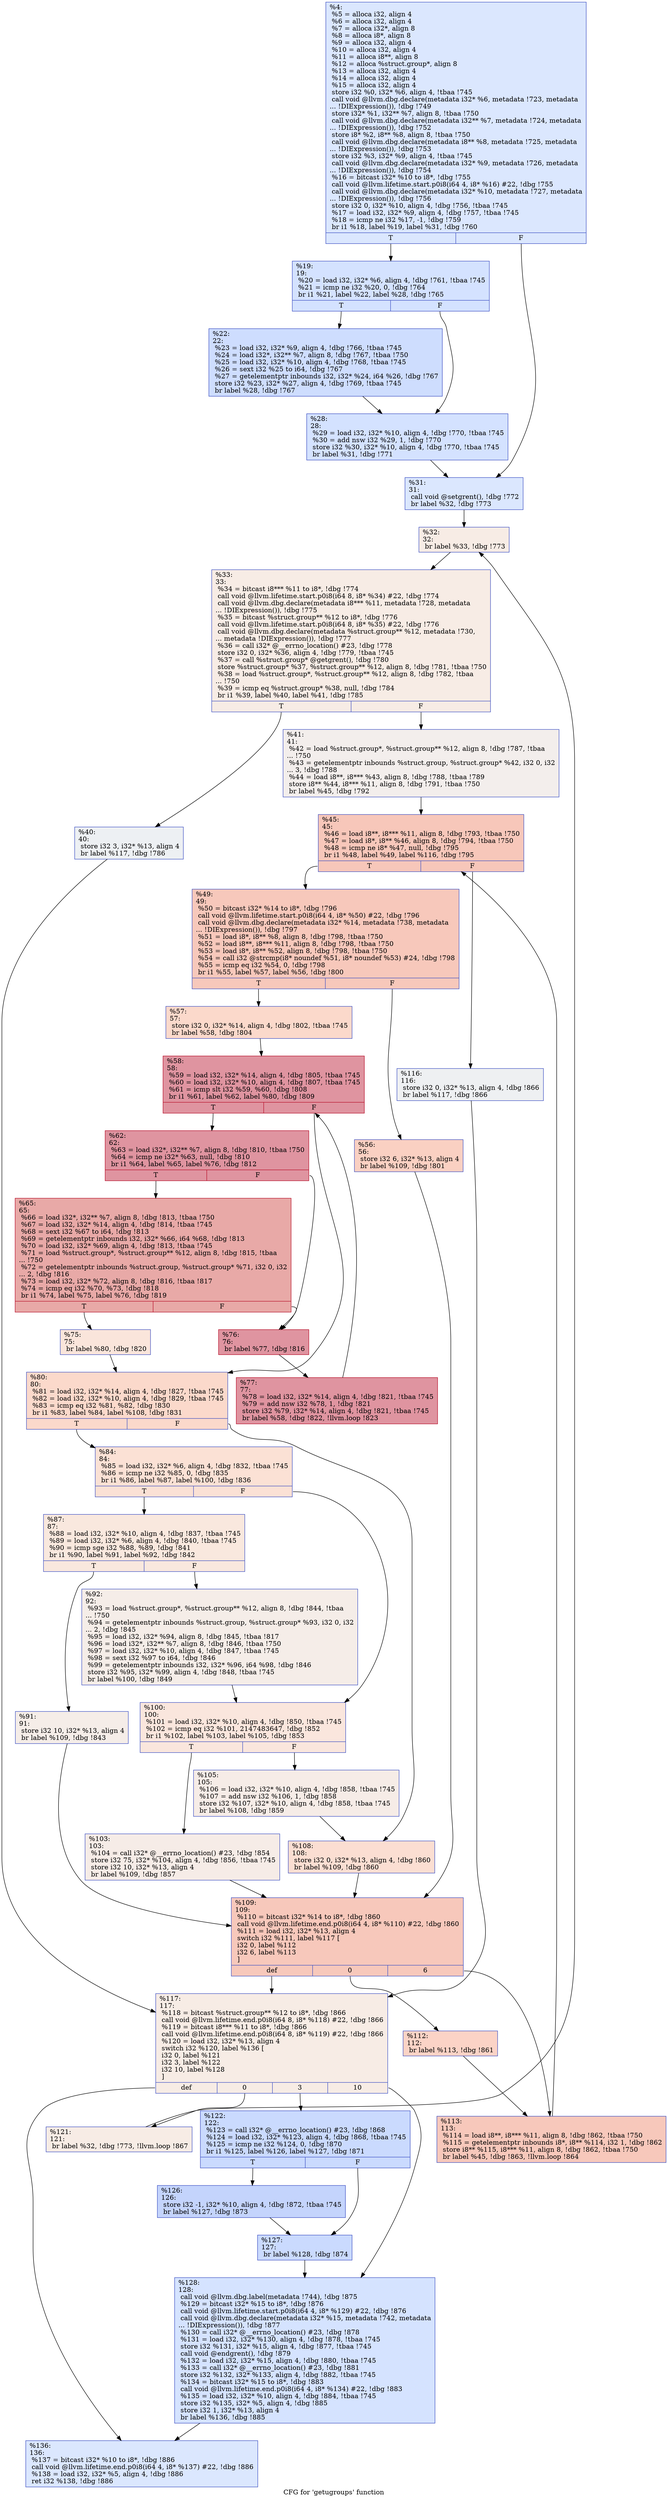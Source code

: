 digraph "CFG for 'getugroups' function" {
	label="CFG for 'getugroups' function";

	Node0x11bba30 [shape=record,color="#3d50c3ff", style=filled, fillcolor="#aec9fc70",label="{%4:\l  %5 = alloca i32, align 4\l  %6 = alloca i32, align 4\l  %7 = alloca i32*, align 8\l  %8 = alloca i8*, align 8\l  %9 = alloca i32, align 4\l  %10 = alloca i32, align 4\l  %11 = alloca i8**, align 8\l  %12 = alloca %struct.group*, align 8\l  %13 = alloca i32, align 4\l  %14 = alloca i32, align 4\l  %15 = alloca i32, align 4\l  store i32 %0, i32* %6, align 4, !tbaa !745\l  call void @llvm.dbg.declare(metadata i32* %6, metadata !723, metadata\l... !DIExpression()), !dbg !749\l  store i32* %1, i32** %7, align 8, !tbaa !750\l  call void @llvm.dbg.declare(metadata i32** %7, metadata !724, metadata\l... !DIExpression()), !dbg !752\l  store i8* %2, i8** %8, align 8, !tbaa !750\l  call void @llvm.dbg.declare(metadata i8** %8, metadata !725, metadata\l... !DIExpression()), !dbg !753\l  store i32 %3, i32* %9, align 4, !tbaa !745\l  call void @llvm.dbg.declare(metadata i32* %9, metadata !726, metadata\l... !DIExpression()), !dbg !754\l  %16 = bitcast i32* %10 to i8*, !dbg !755\l  call void @llvm.lifetime.start.p0i8(i64 4, i8* %16) #22, !dbg !755\l  call void @llvm.dbg.declare(metadata i32* %10, metadata !727, metadata\l... !DIExpression()), !dbg !756\l  store i32 0, i32* %10, align 4, !dbg !756, !tbaa !745\l  %17 = load i32, i32* %9, align 4, !dbg !757, !tbaa !745\l  %18 = icmp ne i32 %17, -1, !dbg !759\l  br i1 %18, label %19, label %31, !dbg !760\l|{<s0>T|<s1>F}}"];
	Node0x11bba30:s0 -> Node0x11bbbc0;
	Node0x11bba30:s1 -> Node0x11bbcb0;
	Node0x11bbbc0 [shape=record,color="#3d50c3ff", style=filled, fillcolor="#9ebeff70",label="{%19:\l19:                                               \l  %20 = load i32, i32* %6, align 4, !dbg !761, !tbaa !745\l  %21 = icmp ne i32 %20, 0, !dbg !764\l  br i1 %21, label %22, label %28, !dbg !765\l|{<s0>T|<s1>F}}"];
	Node0x11bbbc0:s0 -> Node0x11bbc10;
	Node0x11bbbc0:s1 -> Node0x11bbc60;
	Node0x11bbc10 [shape=record,color="#3d50c3ff", style=filled, fillcolor="#8fb1fe70",label="{%22:\l22:                                               \l  %23 = load i32, i32* %9, align 4, !dbg !766, !tbaa !745\l  %24 = load i32*, i32** %7, align 8, !dbg !767, !tbaa !750\l  %25 = load i32, i32* %10, align 4, !dbg !768, !tbaa !745\l  %26 = sext i32 %25 to i64, !dbg !767\l  %27 = getelementptr inbounds i32, i32* %24, i64 %26, !dbg !767\l  store i32 %23, i32* %27, align 4, !dbg !769, !tbaa !745\l  br label %28, !dbg !767\l}"];
	Node0x11bbc10 -> Node0x11bbc60;
	Node0x11bbc60 [shape=record,color="#3d50c3ff", style=filled, fillcolor="#9ebeff70",label="{%28:\l28:                                               \l  %29 = load i32, i32* %10, align 4, !dbg !770, !tbaa !745\l  %30 = add nsw i32 %29, 1, !dbg !770\l  store i32 %30, i32* %10, align 4, !dbg !770, !tbaa !745\l  br label %31, !dbg !771\l}"];
	Node0x11bbc60 -> Node0x11bbcb0;
	Node0x11bbcb0 [shape=record,color="#3d50c3ff", style=filled, fillcolor="#aec9fc70",label="{%31:\l31:                                               \l  call void @setgrent(), !dbg !772\l  br label %32, !dbg !773\l}"];
	Node0x11bbcb0 -> Node0x11bbd00;
	Node0x11bbd00 [shape=record,color="#3d50c3ff", style=filled, fillcolor="#ecd3c570",label="{%32:\l32:                                               \l  br label %33, !dbg !773\l}"];
	Node0x11bbd00 -> Node0x11bbd50;
	Node0x11bbd50 [shape=record,color="#3d50c3ff", style=filled, fillcolor="#ecd3c570",label="{%33:\l33:                                               \l  %34 = bitcast i8*** %11 to i8*, !dbg !774\l  call void @llvm.lifetime.start.p0i8(i64 8, i8* %34) #22, !dbg !774\l  call void @llvm.dbg.declare(metadata i8*** %11, metadata !728, metadata\l... !DIExpression()), !dbg !775\l  %35 = bitcast %struct.group** %12 to i8*, !dbg !776\l  call void @llvm.lifetime.start.p0i8(i64 8, i8* %35) #22, !dbg !776\l  call void @llvm.dbg.declare(metadata %struct.group** %12, metadata !730,\l... metadata !DIExpression()), !dbg !777\l  %36 = call i32* @__errno_location() #23, !dbg !778\l  store i32 0, i32* %36, align 4, !dbg !779, !tbaa !745\l  %37 = call %struct.group* @getgrent(), !dbg !780\l  store %struct.group* %37, %struct.group** %12, align 8, !dbg !781, !tbaa !750\l  %38 = load %struct.group*, %struct.group** %12, align 8, !dbg !782, !tbaa\l... !750\l  %39 = icmp eq %struct.group* %38, null, !dbg !784\l  br i1 %39, label %40, label %41, !dbg !785\l|{<s0>T|<s1>F}}"];
	Node0x11bbd50:s0 -> Node0x11bbda0;
	Node0x11bbd50:s1 -> Node0x11bbdf0;
	Node0x11bbda0 [shape=record,color="#3d50c3ff", style=filled, fillcolor="#d6dce470",label="{%40:\l40:                                               \l  store i32 3, i32* %13, align 4\l  br label %117, !dbg !786\l}"];
	Node0x11bbda0 -> Node0x11bc570;
	Node0x11bbdf0 [shape=record,color="#3d50c3ff", style=filled, fillcolor="#e3d9d370",label="{%41:\l41:                                               \l  %42 = load %struct.group*, %struct.group** %12, align 8, !dbg !787, !tbaa\l... !750\l  %43 = getelementptr inbounds %struct.group, %struct.group* %42, i32 0, i32\l... 3, !dbg !788\l  %44 = load i8**, i8*** %43, align 8, !dbg !788, !tbaa !789\l  store i8** %44, i8*** %11, align 8, !dbg !791, !tbaa !750\l  br label %45, !dbg !792\l}"];
	Node0x11bbdf0 -> Node0x11bbe40;
	Node0x11bbe40 [shape=record,color="#3d50c3ff", style=filled, fillcolor="#ec7f6370",label="{%45:\l45:                                               \l  %46 = load i8**, i8*** %11, align 8, !dbg !793, !tbaa !750\l  %47 = load i8*, i8** %46, align 8, !dbg !794, !tbaa !750\l  %48 = icmp ne i8* %47, null, !dbg !795\l  br i1 %48, label %49, label %116, !dbg !795\l|{<s0>T|<s1>F}}"];
	Node0x11bbe40:s0 -> Node0x11bbe90;
	Node0x11bbe40:s1 -> Node0x11bc520;
	Node0x11bbe90 [shape=record,color="#3d50c3ff", style=filled, fillcolor="#ed836670",label="{%49:\l49:                                               \l  %50 = bitcast i32* %14 to i8*, !dbg !796\l  call void @llvm.lifetime.start.p0i8(i64 4, i8* %50) #22, !dbg !796\l  call void @llvm.dbg.declare(metadata i32* %14, metadata !738, metadata\l... !DIExpression()), !dbg !797\l  %51 = load i8*, i8** %8, align 8, !dbg !798, !tbaa !750\l  %52 = load i8**, i8*** %11, align 8, !dbg !798, !tbaa !750\l  %53 = load i8*, i8** %52, align 8, !dbg !798, !tbaa !750\l  %54 = call i32 @strcmp(i8* noundef %51, i8* noundef %53) #24, !dbg !798\l  %55 = icmp eq i32 %54, 0, !dbg !798\l  br i1 %55, label %57, label %56, !dbg !800\l|{<s0>T|<s1>F}}"];
	Node0x11bbe90:s0 -> Node0x11bbf30;
	Node0x11bbe90:s1 -> Node0x11bbee0;
	Node0x11bbee0 [shape=record,color="#3d50c3ff", style=filled, fillcolor="#f3947570",label="{%56:\l56:                                               \l  store i32 6, i32* %13, align 4\l  br label %109, !dbg !801\l}"];
	Node0x11bbee0 -> Node0x11bc430;
	Node0x11bbf30 [shape=record,color="#3d50c3ff", style=filled, fillcolor="#f7a88970",label="{%57:\l57:                                               \l  store i32 0, i32* %14, align 4, !dbg !802, !tbaa !745\l  br label %58, !dbg !804\l}"];
	Node0x11bbf30 -> Node0x11bbf80;
	Node0x11bbf80 [shape=record,color="#b70d28ff", style=filled, fillcolor="#b70d2870",label="{%58:\l58:                                               \l  %59 = load i32, i32* %14, align 4, !dbg !805, !tbaa !745\l  %60 = load i32, i32* %10, align 4, !dbg !807, !tbaa !745\l  %61 = icmp slt i32 %59, %60, !dbg !808\l  br i1 %61, label %62, label %80, !dbg !809\l|{<s0>T|<s1>F}}"];
	Node0x11bbf80:s0 -> Node0x11bbfd0;
	Node0x11bbf80:s1 -> Node0x11bc160;
	Node0x11bbfd0 [shape=record,color="#b70d28ff", style=filled, fillcolor="#b70d2870",label="{%62:\l62:                                               \l  %63 = load i32*, i32** %7, align 8, !dbg !810, !tbaa !750\l  %64 = icmp ne i32* %63, null, !dbg !810\l  br i1 %64, label %65, label %76, !dbg !812\l|{<s0>T|<s1>F}}"];
	Node0x11bbfd0:s0 -> Node0x11bc020;
	Node0x11bbfd0:s1 -> Node0x11bc0c0;
	Node0x11bc020 [shape=record,color="#b70d28ff", style=filled, fillcolor="#ca3b3770",label="{%65:\l65:                                               \l  %66 = load i32*, i32** %7, align 8, !dbg !813, !tbaa !750\l  %67 = load i32, i32* %14, align 4, !dbg !814, !tbaa !745\l  %68 = sext i32 %67 to i64, !dbg !813\l  %69 = getelementptr inbounds i32, i32* %66, i64 %68, !dbg !813\l  %70 = load i32, i32* %69, align 4, !dbg !813, !tbaa !745\l  %71 = load %struct.group*, %struct.group** %12, align 8, !dbg !815, !tbaa\l... !750\l  %72 = getelementptr inbounds %struct.group, %struct.group* %71, i32 0, i32\l... 2, !dbg !816\l  %73 = load i32, i32* %72, align 8, !dbg !816, !tbaa !817\l  %74 = icmp eq i32 %70, %73, !dbg !818\l  br i1 %74, label %75, label %76, !dbg !819\l|{<s0>T|<s1>F}}"];
	Node0x11bc020:s0 -> Node0x11bc070;
	Node0x11bc020:s1 -> Node0x11bc0c0;
	Node0x11bc070 [shape=record,color="#3d50c3ff", style=filled, fillcolor="#f4c5ad70",label="{%75:\l75:                                               \l  br label %80, !dbg !820\l}"];
	Node0x11bc070 -> Node0x11bc160;
	Node0x11bc0c0 [shape=record,color="#b70d28ff", style=filled, fillcolor="#b70d2870",label="{%76:\l76:                                               \l  br label %77, !dbg !816\l}"];
	Node0x11bc0c0 -> Node0x11bc110;
	Node0x11bc110 [shape=record,color="#b70d28ff", style=filled, fillcolor="#b70d2870",label="{%77:\l77:                                               \l  %78 = load i32, i32* %14, align 4, !dbg !821, !tbaa !745\l  %79 = add nsw i32 %78, 1, !dbg !821\l  store i32 %79, i32* %14, align 4, !dbg !821, !tbaa !745\l  br label %58, !dbg !822, !llvm.loop !823\l}"];
	Node0x11bc110 -> Node0x11bbf80;
	Node0x11bc160 [shape=record,color="#3d50c3ff", style=filled, fillcolor="#f7a88970",label="{%80:\l80:                                               \l  %81 = load i32, i32* %14, align 4, !dbg !827, !tbaa !745\l  %82 = load i32, i32* %10, align 4, !dbg !829, !tbaa !745\l  %83 = icmp eq i32 %81, %82, !dbg !830\l  br i1 %83, label %84, label %108, !dbg !831\l|{<s0>T|<s1>F}}"];
	Node0x11bc160:s0 -> Node0x11bc1b0;
	Node0x11bc160:s1 -> Node0x11bc3e0;
	Node0x11bc1b0 [shape=record,color="#3d50c3ff", style=filled, fillcolor="#f7bca170",label="{%84:\l84:                                               \l  %85 = load i32, i32* %6, align 4, !dbg !832, !tbaa !745\l  %86 = icmp ne i32 %85, 0, !dbg !835\l  br i1 %86, label %87, label %100, !dbg !836\l|{<s0>T|<s1>F}}"];
	Node0x11bc1b0:s0 -> Node0x11bc200;
	Node0x11bc1b0:s1 -> Node0x11bc2f0;
	Node0x11bc200 [shape=record,color="#3d50c3ff", style=filled, fillcolor="#f2cab570",label="{%87:\l87:                                               \l  %88 = load i32, i32* %10, align 4, !dbg !837, !tbaa !745\l  %89 = load i32, i32* %6, align 4, !dbg !840, !tbaa !745\l  %90 = icmp sge i32 %88, %89, !dbg !841\l  br i1 %90, label %91, label %92, !dbg !842\l|{<s0>T|<s1>F}}"];
	Node0x11bc200:s0 -> Node0x11bc250;
	Node0x11bc200:s1 -> Node0x11bc2a0;
	Node0x11bc250 [shape=record,color="#3d50c3ff", style=filled, fillcolor="#e8d6cc70",label="{%91:\l91:                                               \l  store i32 10, i32* %13, align 4\l  br label %109, !dbg !843\l}"];
	Node0x11bc250 -> Node0x11bc430;
	Node0x11bc2a0 [shape=record,color="#3d50c3ff", style=filled, fillcolor="#e8d6cc70",label="{%92:\l92:                                               \l  %93 = load %struct.group*, %struct.group** %12, align 8, !dbg !844, !tbaa\l... !750\l  %94 = getelementptr inbounds %struct.group, %struct.group* %93, i32 0, i32\l... 2, !dbg !845\l  %95 = load i32, i32* %94, align 8, !dbg !845, !tbaa !817\l  %96 = load i32*, i32** %7, align 8, !dbg !846, !tbaa !750\l  %97 = load i32, i32* %10, align 4, !dbg !847, !tbaa !745\l  %98 = sext i32 %97 to i64, !dbg !846\l  %99 = getelementptr inbounds i32, i32* %96, i64 %98, !dbg !846\l  store i32 %95, i32* %99, align 4, !dbg !848, !tbaa !745\l  br label %100, !dbg !849\l}"];
	Node0x11bc2a0 -> Node0x11bc2f0;
	Node0x11bc2f0 [shape=record,color="#3d50c3ff", style=filled, fillcolor="#f3c7b170",label="{%100:\l100:                                              \l  %101 = load i32, i32* %10, align 4, !dbg !850, !tbaa !745\l  %102 = icmp eq i32 %101, 2147483647, !dbg !852\l  br i1 %102, label %103, label %105, !dbg !853\l|{<s0>T|<s1>F}}"];
	Node0x11bc2f0:s0 -> Node0x11bc340;
	Node0x11bc2f0:s1 -> Node0x11bc390;
	Node0x11bc340 [shape=record,color="#3d50c3ff", style=filled, fillcolor="#ead5c970",label="{%103:\l103:                                              \l  %104 = call i32* @__errno_location() #23, !dbg !854\l  store i32 75, i32* %104, align 4, !dbg !856, !tbaa !745\l  store i32 10, i32* %13, align 4\l  br label %109, !dbg !857\l}"];
	Node0x11bc340 -> Node0x11bc430;
	Node0x11bc390 [shape=record,color="#3d50c3ff", style=filled, fillcolor="#ead5c970",label="{%105:\l105:                                              \l  %106 = load i32, i32* %10, align 4, !dbg !858, !tbaa !745\l  %107 = add nsw i32 %106, 1, !dbg !858\l  store i32 %107, i32* %10, align 4, !dbg !858, !tbaa !745\l  br label %108, !dbg !859\l}"];
	Node0x11bc390 -> Node0x11bc3e0;
	Node0x11bc3e0 [shape=record,color="#3d50c3ff", style=filled, fillcolor="#f7b59970",label="{%108:\l108:                                              \l  store i32 0, i32* %13, align 4, !dbg !860\l  br label %109, !dbg !860\l}"];
	Node0x11bc3e0 -> Node0x11bc430;
	Node0x11bc430 [shape=record,color="#3d50c3ff", style=filled, fillcolor="#ed836670",label="{%109:\l109:                                              \l  %110 = bitcast i32* %14 to i8*, !dbg !860\l  call void @llvm.lifetime.end.p0i8(i64 4, i8* %110) #22, !dbg !860\l  %111 = load i32, i32* %13, align 4\l  switch i32 %111, label %117 [\l    i32 0, label %112\l    i32 6, label %113\l  ]\l|{<s0>def|<s1>0|<s2>6}}"];
	Node0x11bc430:s0 -> Node0x11bc570;
	Node0x11bc430:s1 -> Node0x11bc480;
	Node0x11bc430:s2 -> Node0x11bc4d0;
	Node0x11bc480 [shape=record,color="#3d50c3ff", style=filled, fillcolor="#f59c7d70",label="{%112:\l112:                                              \l  br label %113, !dbg !861\l}"];
	Node0x11bc480 -> Node0x11bc4d0;
	Node0x11bc4d0 [shape=record,color="#3d50c3ff", style=filled, fillcolor="#ed836670",label="{%113:\l113:                                              \l  %114 = load i8**, i8*** %11, align 8, !dbg !862, !tbaa !750\l  %115 = getelementptr inbounds i8*, i8** %114, i32 1, !dbg !862\l  store i8** %115, i8*** %11, align 8, !dbg !862, !tbaa !750\l  br label %45, !dbg !863, !llvm.loop !864\l}"];
	Node0x11bc4d0 -> Node0x11bbe40;
	Node0x11bc520 [shape=record,color="#3d50c3ff", style=filled, fillcolor="#d9dce170",label="{%116:\l116:                                              \l  store i32 0, i32* %13, align 4, !dbg !866\l  br label %117, !dbg !866\l}"];
	Node0x11bc520 -> Node0x11bc570;
	Node0x11bc570 [shape=record,color="#3d50c3ff", style=filled, fillcolor="#ecd3c570",label="{%117:\l117:                                              \l  %118 = bitcast %struct.group** %12 to i8*, !dbg !866\l  call void @llvm.lifetime.end.p0i8(i64 8, i8* %118) #22, !dbg !866\l  %119 = bitcast i8*** %11 to i8*, !dbg !866\l  call void @llvm.lifetime.end.p0i8(i64 8, i8* %119) #22, !dbg !866\l  %120 = load i32, i32* %13, align 4\l  switch i32 %120, label %136 [\l    i32 0, label %121\l    i32 3, label %122\l    i32 10, label %128\l  ]\l|{<s0>def|<s1>0|<s2>3|<s3>10}}"];
	Node0x11bc570:s0 -> Node0x11bc750;
	Node0x11bc570:s1 -> Node0x11bc5c0;
	Node0x11bc570:s2 -> Node0x11bc610;
	Node0x11bc570:s3 -> Node0x11bc700;
	Node0x11bc5c0 [shape=record,color="#3d50c3ff", style=filled, fillcolor="#ecd3c570",label="{%121:\l121:                                              \l  br label %32, !dbg !773, !llvm.loop !867\l}"];
	Node0x11bc5c0 -> Node0x11bbd00;
	Node0x11bc610 [shape=record,color="#3d50c3ff", style=filled, fillcolor="#88abfd70",label="{%122:\l122:                                              \l  %123 = call i32* @__errno_location() #23, !dbg !868\l  %124 = load i32, i32* %123, align 4, !dbg !868, !tbaa !745\l  %125 = icmp ne i32 %124, 0, !dbg !870\l  br i1 %125, label %126, label %127, !dbg !871\l|{<s0>T|<s1>F}}"];
	Node0x11bc610:s0 -> Node0x11bc660;
	Node0x11bc610:s1 -> Node0x11bc6b0;
	Node0x11bc660 [shape=record,color="#3d50c3ff", style=filled, fillcolor="#7a9df870",label="{%126:\l126:                                              \l  store i32 -1, i32* %10, align 4, !dbg !872, !tbaa !745\l  br label %127, !dbg !873\l}"];
	Node0x11bc660 -> Node0x11bc6b0;
	Node0x11bc6b0 [shape=record,color="#3d50c3ff", style=filled, fillcolor="#88abfd70",label="{%127:\l127:                                              \l  br label %128, !dbg !874\l}"];
	Node0x11bc6b0 -> Node0x11bc700;
	Node0x11bc700 [shape=record,color="#3d50c3ff", style=filled, fillcolor="#a1c0ff70",label="{%128:\l128:                                              \l  call void @llvm.dbg.label(metadata !744), !dbg !875\l  %129 = bitcast i32* %15 to i8*, !dbg !876\l  call void @llvm.lifetime.start.p0i8(i64 4, i8* %129) #22, !dbg !876\l  call void @llvm.dbg.declare(metadata i32* %15, metadata !742, metadata\l... !DIExpression()), !dbg !877\l  %130 = call i32* @__errno_location() #23, !dbg !878\l  %131 = load i32, i32* %130, align 4, !dbg !878, !tbaa !745\l  store i32 %131, i32* %15, align 4, !dbg !877, !tbaa !745\l  call void @endgrent(), !dbg !879\l  %132 = load i32, i32* %15, align 4, !dbg !880, !tbaa !745\l  %133 = call i32* @__errno_location() #23, !dbg !881\l  store i32 %132, i32* %133, align 4, !dbg !882, !tbaa !745\l  %134 = bitcast i32* %15 to i8*, !dbg !883\l  call void @llvm.lifetime.end.p0i8(i64 4, i8* %134) #22, !dbg !883\l  %135 = load i32, i32* %10, align 4, !dbg !884, !tbaa !745\l  store i32 %135, i32* %5, align 4, !dbg !885\l  store i32 1, i32* %13, align 4\l  br label %136, !dbg !885\l}"];
	Node0x11bc700 -> Node0x11bc750;
	Node0x11bc750 [shape=record,color="#3d50c3ff", style=filled, fillcolor="#aec9fc70",label="{%136:\l136:                                              \l  %137 = bitcast i32* %10 to i8*, !dbg !886\l  call void @llvm.lifetime.end.p0i8(i64 4, i8* %137) #22, !dbg !886\l  %138 = load i32, i32* %5, align 4, !dbg !886\l  ret i32 %138, !dbg !886\l}"];
}
